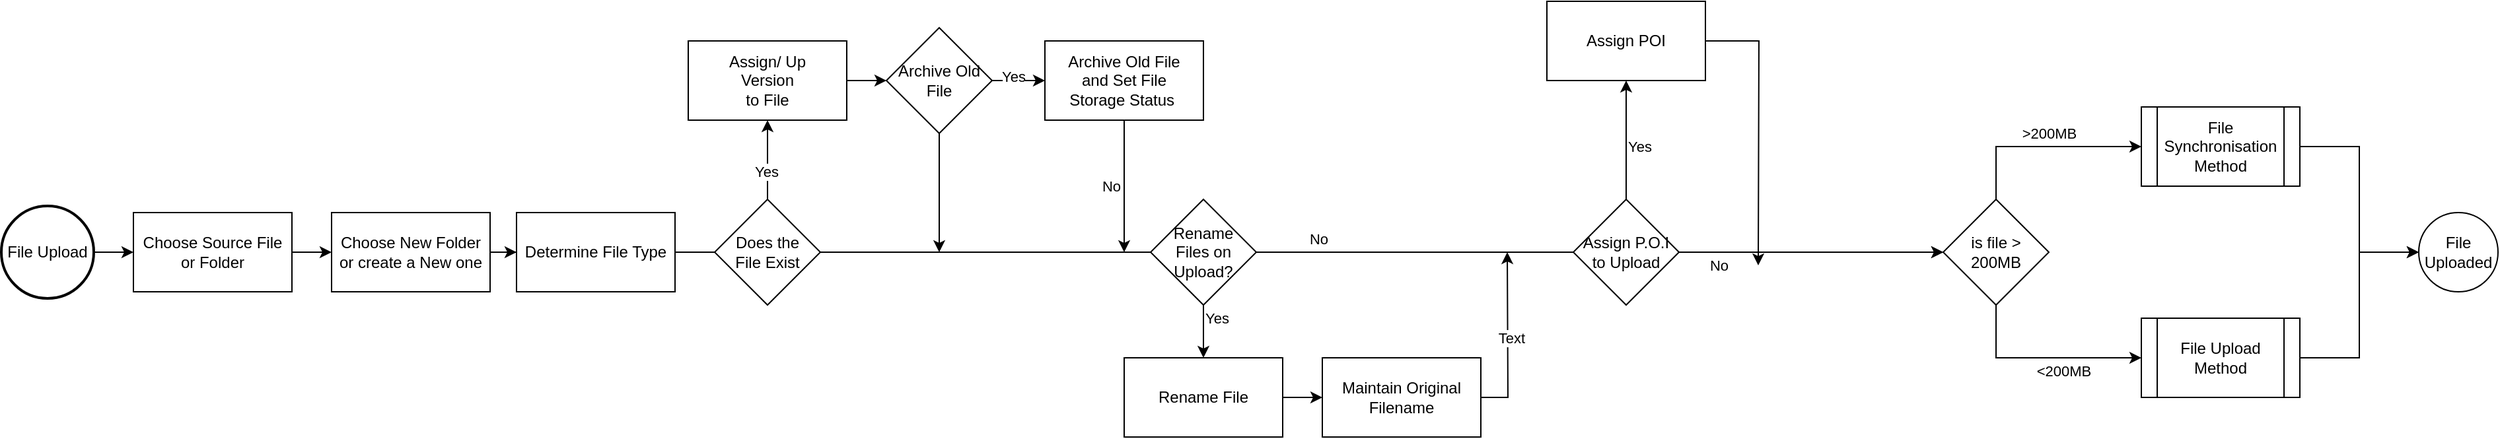 <mxfile version="15.8.2" type="github">
  <diagram id="K4cYNsEPG29VMQZ34EFH" name="Page-1">
    <mxGraphModel dx="2686" dy="1546" grid="1" gridSize="10" guides="1" tooltips="1" connect="1" arrows="1" fold="1" page="1" pageScale="1" pageWidth="1169" pageHeight="827" math="0" shadow="0">
      <root>
        <mxCell id="0" />
        <mxCell id="1" parent="0" />
        <mxCell id="btunTlJeTqZtARJWf4t9-6" value="" style="edgeStyle=orthogonalEdgeStyle;rounded=0;orthogonalLoop=1;jettySize=auto;html=1;exitX=1;exitY=0.5;exitDx=0;exitDy=0;entryX=0;entryY=0.5;entryDx=0;entryDy=0;" parent="1" source="btunTlJeTqZtARJWf4t9-5" target="btunTlJeTqZtARJWf4t9-7" edge="1">
          <mxGeometry relative="1" as="geometry">
            <mxPoint x="320" y="240" as="sourcePoint" />
          </mxGeometry>
        </mxCell>
        <mxCell id="btunTlJeTqZtARJWf4t9-17" style="edgeStyle=orthogonalEdgeStyle;rounded=0;orthogonalLoop=1;jettySize=auto;html=1;exitX=0.5;exitY=0;exitDx=0;exitDy=0;entryX=0;entryY=0.5;entryDx=0;entryDy=0;" parent="1" source="btunTlJeTqZtARJWf4t9-2" target="btunTlJeTqZtARJWf4t9-16" edge="1">
          <mxGeometry relative="1" as="geometry" />
        </mxCell>
        <mxCell id="btunTlJeTqZtARJWf4t9-19" value="&amp;gt;200MB" style="edgeLabel;html=1;align=center;verticalAlign=middle;resizable=0;points=[];" parent="btunTlJeTqZtARJWf4t9-17" vertex="1" connectable="0">
          <mxGeometry x="-0.188" y="-1" relative="1" as="geometry">
            <mxPoint x="19" y="-11" as="offset" />
          </mxGeometry>
        </mxCell>
        <mxCell id="btunTlJeTqZtARJWf4t9-20" style="edgeStyle=orthogonalEdgeStyle;rounded=0;orthogonalLoop=1;jettySize=auto;html=1;entryX=0;entryY=0.5;entryDx=0;entryDy=0;exitX=0.5;exitY=1;exitDx=0;exitDy=0;" parent="1" source="btunTlJeTqZtARJWf4t9-2" target="btunTlJeTqZtARJWf4t9-18" edge="1">
          <mxGeometry relative="1" as="geometry">
            <mxPoint x="1590" y="240" as="sourcePoint" />
          </mxGeometry>
        </mxCell>
        <mxCell id="btunTlJeTqZtARJWf4t9-21" value="&amp;lt;200MB" style="edgeLabel;html=1;align=center;verticalAlign=middle;resizable=0;points=[];" parent="btunTlJeTqZtARJWf4t9-20" vertex="1" connectable="0">
          <mxGeometry x="-0.047" y="-1" relative="1" as="geometry">
            <mxPoint x="19" y="9" as="offset" />
          </mxGeometry>
        </mxCell>
        <mxCell id="btunTlJeTqZtARJWf4t9-2" value="is file &amp;gt; 200MB" style="rhombus;whiteSpace=wrap;html=1;" parent="1" vertex="1">
          <mxGeometry x="1500" y="200" width="80" height="80" as="geometry" />
        </mxCell>
        <mxCell id="btunTlJeTqZtARJWf4t9-4" value="" style="edgeStyle=orthogonalEdgeStyle;rounded=0;orthogonalLoop=1;jettySize=auto;html=1;entryX=0;entryY=0.5;entryDx=0;entryDy=0;" parent="1" source="btunTlJeTqZtARJWf4t9-3" target="btunTlJeTqZtARJWf4t9-5" edge="1">
          <mxGeometry relative="1" as="geometry" />
        </mxCell>
        <mxCell id="btunTlJeTqZtARJWf4t9-3" value="File Upload" style="strokeWidth=2;html=1;shape=mxgraph.flowchart.start_2;whiteSpace=wrap;" parent="1" vertex="1">
          <mxGeometry x="30" y="205" width="70" height="70" as="geometry" />
        </mxCell>
        <mxCell id="btunTlJeTqZtARJWf4t9-5" value="Choose Source File &lt;br&gt;or Folder" style="rounded=0;whiteSpace=wrap;html=1;" parent="1" vertex="1">
          <mxGeometry x="130" y="210" width="120" height="60" as="geometry" />
        </mxCell>
        <mxCell id="btunTlJeTqZtARJWf4t9-14" value="" style="edgeStyle=orthogonalEdgeStyle;rounded=0;orthogonalLoop=1;jettySize=auto;html=1;" parent="1" source="btunTlJeTqZtARJWf4t9-7" target="btunTlJeTqZtARJWf4t9-12" edge="1">
          <mxGeometry relative="1" as="geometry" />
        </mxCell>
        <mxCell id="btunTlJeTqZtARJWf4t9-7" value="Choose New Folder or create a New one" style="rounded=0;whiteSpace=wrap;html=1;" parent="1" vertex="1">
          <mxGeometry x="280" y="210" width="120" height="60" as="geometry" />
        </mxCell>
        <mxCell id="btunTlJeTqZtARJWf4t9-15" style="edgeStyle=orthogonalEdgeStyle;rounded=0;orthogonalLoop=1;jettySize=auto;html=1;startArrow=none;" parent="1" source="btunTlJeTqZtARJWf4t9-26" target="btunTlJeTqZtARJWf4t9-2" edge="1">
          <mxGeometry relative="1" as="geometry">
            <mxPoint x="630" y="240" as="targetPoint" />
          </mxGeometry>
        </mxCell>
        <mxCell id="btunTlJeTqZtARJWf4t9-12" value="Determine File Type" style="rounded=0;whiteSpace=wrap;html=1;" parent="1" vertex="1">
          <mxGeometry x="420" y="210" width="120" height="60" as="geometry" />
        </mxCell>
        <mxCell id="btunTlJeTqZtARJWf4t9-23" style="edgeStyle=orthogonalEdgeStyle;rounded=0;orthogonalLoop=1;jettySize=auto;html=1;exitX=1;exitY=0.5;exitDx=0;exitDy=0;entryX=0;entryY=0.5;entryDx=0;entryDy=0;" parent="1" source="btunTlJeTqZtARJWf4t9-16" target="btunTlJeTqZtARJWf4t9-22" edge="1">
          <mxGeometry relative="1" as="geometry" />
        </mxCell>
        <mxCell id="btunTlJeTqZtARJWf4t9-16" value="File Synchronisation Method" style="shape=process;whiteSpace=wrap;html=1;backgroundOutline=1;" parent="1" vertex="1">
          <mxGeometry x="1650" y="130" width="120" height="60" as="geometry" />
        </mxCell>
        <mxCell id="btunTlJeTqZtARJWf4t9-24" style="edgeStyle=orthogonalEdgeStyle;rounded=0;orthogonalLoop=1;jettySize=auto;html=1;entryX=0;entryY=0.5;entryDx=0;entryDy=0;" parent="1" source="btunTlJeTqZtARJWf4t9-18" target="btunTlJeTqZtARJWf4t9-22" edge="1">
          <mxGeometry relative="1" as="geometry" />
        </mxCell>
        <mxCell id="btunTlJeTqZtARJWf4t9-18" value="File Upload Method" style="shape=process;whiteSpace=wrap;html=1;backgroundOutline=1;" parent="1" vertex="1">
          <mxGeometry x="1650" y="290" width="120" height="60" as="geometry" />
        </mxCell>
        <mxCell id="btunTlJeTqZtARJWf4t9-22" value="File Uploaded" style="ellipse;whiteSpace=wrap;html=1;aspect=fixed;" parent="1" vertex="1">
          <mxGeometry x="1860" y="210" width="60" height="60" as="geometry" />
        </mxCell>
        <mxCell id="btunTlJeTqZtARJWf4t9-27" value="No" style="edgeStyle=orthogonalEdgeStyle;rounded=0;orthogonalLoop=1;jettySize=auto;html=1;" parent="1" source="btunTlJeTqZtARJWf4t9-26" target="btunTlJeTqZtARJWf4t9-2" edge="1">
          <mxGeometry x="-0.482" y="50" relative="1" as="geometry">
            <mxPoint as="offset" />
          </mxGeometry>
        </mxCell>
        <mxCell id="0m0xDE48BSTO7XbDhny9-24" value="No" style="edgeLabel;html=1;align=center;verticalAlign=middle;resizable=0;points=[];" vertex="1" connectable="0" parent="btunTlJeTqZtARJWf4t9-27">
          <mxGeometry x="0.591" y="-3" relative="1" as="geometry">
            <mxPoint x="4" y="7" as="offset" />
          </mxGeometry>
        </mxCell>
        <mxCell id="0m0xDE48BSTO7XbDhny9-27" value="No" style="edgeLabel;html=1;align=center;verticalAlign=middle;resizable=0;points=[];" vertex="1" connectable="0" parent="btunTlJeTqZtARJWf4t9-27">
          <mxGeometry x="-0.113" y="-3" relative="1" as="geometry">
            <mxPoint y="-13" as="offset" />
          </mxGeometry>
        </mxCell>
        <mxCell id="btunTlJeTqZtARJWf4t9-29" value="" style="edgeStyle=orthogonalEdgeStyle;rounded=0;orthogonalLoop=1;jettySize=auto;html=1;" parent="1" source="btunTlJeTqZtARJWf4t9-26" target="btunTlJeTqZtARJWf4t9-28" edge="1">
          <mxGeometry relative="1" as="geometry" />
        </mxCell>
        <mxCell id="0m0xDE48BSTO7XbDhny9-2" value="Yes" style="edgeLabel;html=1;align=center;verticalAlign=middle;resizable=0;points=[];" vertex="1" connectable="0" parent="btunTlJeTqZtARJWf4t9-29">
          <mxGeometry x="-0.3" y="1" relative="1" as="geometry">
            <mxPoint as="offset" />
          </mxGeometry>
        </mxCell>
        <mxCell id="0m0xDE48BSTO7XbDhny9-1" style="edgeStyle=orthogonalEdgeStyle;rounded=0;orthogonalLoop=1;jettySize=auto;html=1;startArrow=none;exitX=0.5;exitY=1;exitDx=0;exitDy=0;" edge="1" parent="1" source="0m0xDE48BSTO7XbDhny9-6">
          <mxGeometry relative="1" as="geometry">
            <mxPoint x="740" y="240" as="targetPoint" />
            <mxPoint x="750" y="140" as="sourcePoint" />
          </mxGeometry>
        </mxCell>
        <mxCell id="0m0xDE48BSTO7XbDhny9-8" value="" style="edgeStyle=orthogonalEdgeStyle;rounded=0;orthogonalLoop=1;jettySize=auto;html=1;" edge="1" parent="1" source="btunTlJeTqZtARJWf4t9-28" target="0m0xDE48BSTO7XbDhny9-6">
          <mxGeometry relative="1" as="geometry" />
        </mxCell>
        <mxCell id="btunTlJeTqZtARJWf4t9-28" value="Assign/ Up &lt;br&gt;Version &lt;br&gt;to File" style="whiteSpace=wrap;html=1;" parent="1" vertex="1">
          <mxGeometry x="550" y="80" width="120" height="60" as="geometry" />
        </mxCell>
        <mxCell id="btunTlJeTqZtARJWf4t9-26" value="Does the &lt;br&gt;File Exist" style="rhombus;whiteSpace=wrap;html=1;" parent="1" vertex="1">
          <mxGeometry x="570" y="200" width="80" height="80" as="geometry" />
        </mxCell>
        <mxCell id="0m0xDE48BSTO7XbDhny9-3" value="" style="edgeStyle=orthogonalEdgeStyle;rounded=0;orthogonalLoop=1;jettySize=auto;html=1;endArrow=none;" edge="1" parent="1" source="btunTlJeTqZtARJWf4t9-12" target="btunTlJeTqZtARJWf4t9-26">
          <mxGeometry relative="1" as="geometry">
            <mxPoint x="700" y="240" as="targetPoint" />
            <mxPoint x="540" y="240" as="sourcePoint" />
          </mxGeometry>
        </mxCell>
        <mxCell id="0m0xDE48BSTO7XbDhny9-5" value="" style="edgeStyle=orthogonalEdgeStyle;rounded=0;orthogonalLoop=1;jettySize=auto;html=1;endArrow=none;exitX=0.5;exitY=1;exitDx=0;exitDy=0;" edge="1" parent="1">
          <mxGeometry relative="1" as="geometry">
            <mxPoint x="750" y="140" as="targetPoint" />
            <mxPoint x="750" y="140" as="sourcePoint" />
          </mxGeometry>
        </mxCell>
        <mxCell id="0m0xDE48BSTO7XbDhny9-9" value="" style="edgeStyle=orthogonalEdgeStyle;rounded=0;orthogonalLoop=1;jettySize=auto;html=1;" edge="1" parent="1" source="0m0xDE48BSTO7XbDhny9-6" target="0m0xDE48BSTO7XbDhny9-7">
          <mxGeometry relative="1" as="geometry" />
        </mxCell>
        <mxCell id="0m0xDE48BSTO7XbDhny9-10" value="Yes" style="edgeLabel;html=1;align=center;verticalAlign=middle;resizable=0;points=[];" vertex="1" connectable="0" parent="0m0xDE48BSTO7XbDhny9-9">
          <mxGeometry x="-0.2" y="3" relative="1" as="geometry">
            <mxPoint as="offset" />
          </mxGeometry>
        </mxCell>
        <mxCell id="0m0xDE48BSTO7XbDhny9-6" value="Archive Old File" style="rhombus;whiteSpace=wrap;html=1;" vertex="1" parent="1">
          <mxGeometry x="700" y="70" width="80" height="80" as="geometry" />
        </mxCell>
        <mxCell id="0m0xDE48BSTO7XbDhny9-11" style="edgeStyle=orthogonalEdgeStyle;rounded=0;orthogonalLoop=1;jettySize=auto;html=1;exitX=0.5;exitY=1;exitDx=0;exitDy=0;" edge="1" parent="1" source="0m0xDE48BSTO7XbDhny9-7">
          <mxGeometry relative="1" as="geometry">
            <mxPoint x="880" y="240" as="targetPoint" />
          </mxGeometry>
        </mxCell>
        <mxCell id="0m0xDE48BSTO7XbDhny9-7" value="Archive Old File &lt;br&gt;and Set File &lt;br&gt;Storage Status&amp;nbsp;" style="whiteSpace=wrap;html=1;" vertex="1" parent="1">
          <mxGeometry x="820" y="80" width="120" height="60" as="geometry" />
        </mxCell>
        <mxCell id="0m0xDE48BSTO7XbDhny9-14" value="" style="edgeStyle=orthogonalEdgeStyle;rounded=0;orthogonalLoop=1;jettySize=auto;html=1;" edge="1" parent="1" source="0m0xDE48BSTO7XbDhny9-12" target="0m0xDE48BSTO7XbDhny9-13">
          <mxGeometry relative="1" as="geometry" />
        </mxCell>
        <mxCell id="0m0xDE48BSTO7XbDhny9-26" value="Yes" style="edgeLabel;html=1;align=center;verticalAlign=middle;resizable=0;points=[];" vertex="1" connectable="0" parent="0m0xDE48BSTO7XbDhny9-14">
          <mxGeometry x="-0.55" y="-2" relative="1" as="geometry">
            <mxPoint x="12" y="1" as="offset" />
          </mxGeometry>
        </mxCell>
        <mxCell id="0m0xDE48BSTO7XbDhny9-12" value="Rename &lt;br&gt;Files on Upload?" style="rhombus;whiteSpace=wrap;html=1;" vertex="1" parent="1">
          <mxGeometry x="900" y="200" width="80" height="80" as="geometry" />
        </mxCell>
        <mxCell id="0m0xDE48BSTO7XbDhny9-17" value="" style="edgeStyle=orthogonalEdgeStyle;rounded=0;orthogonalLoop=1;jettySize=auto;html=1;" edge="1" parent="1" source="0m0xDE48BSTO7XbDhny9-13" target="0m0xDE48BSTO7XbDhny9-16">
          <mxGeometry relative="1" as="geometry" />
        </mxCell>
        <mxCell id="0m0xDE48BSTO7XbDhny9-13" value="Rename File" style="whiteSpace=wrap;html=1;" vertex="1" parent="1">
          <mxGeometry x="880" y="320" width="120" height="60" as="geometry" />
        </mxCell>
        <mxCell id="0m0xDE48BSTO7XbDhny9-18" style="edgeStyle=orthogonalEdgeStyle;rounded=0;orthogonalLoop=1;jettySize=auto;html=1;exitX=1;exitY=0.5;exitDx=0;exitDy=0;" edge="1" parent="1" source="0m0xDE48BSTO7XbDhny9-16">
          <mxGeometry relative="1" as="geometry">
            <mxPoint x="1170" y="240" as="targetPoint" />
          </mxGeometry>
        </mxCell>
        <mxCell id="0m0xDE48BSTO7XbDhny9-25" value="Text" style="edgeLabel;html=1;align=center;verticalAlign=middle;resizable=0;points=[];" vertex="1" connectable="0" parent="0m0xDE48BSTO7XbDhny9-18">
          <mxGeometry x="0.015" y="-2" relative="1" as="geometry">
            <mxPoint as="offset" />
          </mxGeometry>
        </mxCell>
        <mxCell id="0m0xDE48BSTO7XbDhny9-16" value="Maintain Original Filename" style="whiteSpace=wrap;html=1;" vertex="1" parent="1">
          <mxGeometry x="1030" y="320" width="120" height="60" as="geometry" />
        </mxCell>
        <mxCell id="0m0xDE48BSTO7XbDhny9-21" value="" style="edgeStyle=orthogonalEdgeStyle;rounded=0;orthogonalLoop=1;jettySize=auto;html=1;" edge="1" parent="1" source="0m0xDE48BSTO7XbDhny9-19" target="0m0xDE48BSTO7XbDhny9-20">
          <mxGeometry relative="1" as="geometry" />
        </mxCell>
        <mxCell id="0m0xDE48BSTO7XbDhny9-23" value="Yes" style="edgeLabel;html=1;align=center;verticalAlign=middle;resizable=0;points=[];" vertex="1" connectable="0" parent="0m0xDE48BSTO7XbDhny9-21">
          <mxGeometry x="-0.111" y="-3" relative="1" as="geometry">
            <mxPoint x="7" as="offset" />
          </mxGeometry>
        </mxCell>
        <mxCell id="0m0xDE48BSTO7XbDhny9-19" value="Assign P.O.I to Upload" style="rhombus;whiteSpace=wrap;html=1;" vertex="1" parent="1">
          <mxGeometry x="1220" y="200" width="80" height="80" as="geometry" />
        </mxCell>
        <mxCell id="0m0xDE48BSTO7XbDhny9-22" style="edgeStyle=orthogonalEdgeStyle;rounded=0;orthogonalLoop=1;jettySize=auto;html=1;" edge="1" parent="1" source="0m0xDE48BSTO7XbDhny9-20">
          <mxGeometry relative="1" as="geometry">
            <mxPoint x="1360" y="250" as="targetPoint" />
          </mxGeometry>
        </mxCell>
        <mxCell id="0m0xDE48BSTO7XbDhny9-20" value="Assign POI" style="whiteSpace=wrap;html=1;" vertex="1" parent="1">
          <mxGeometry x="1200" y="50" width="120" height="60" as="geometry" />
        </mxCell>
      </root>
    </mxGraphModel>
  </diagram>
</mxfile>

